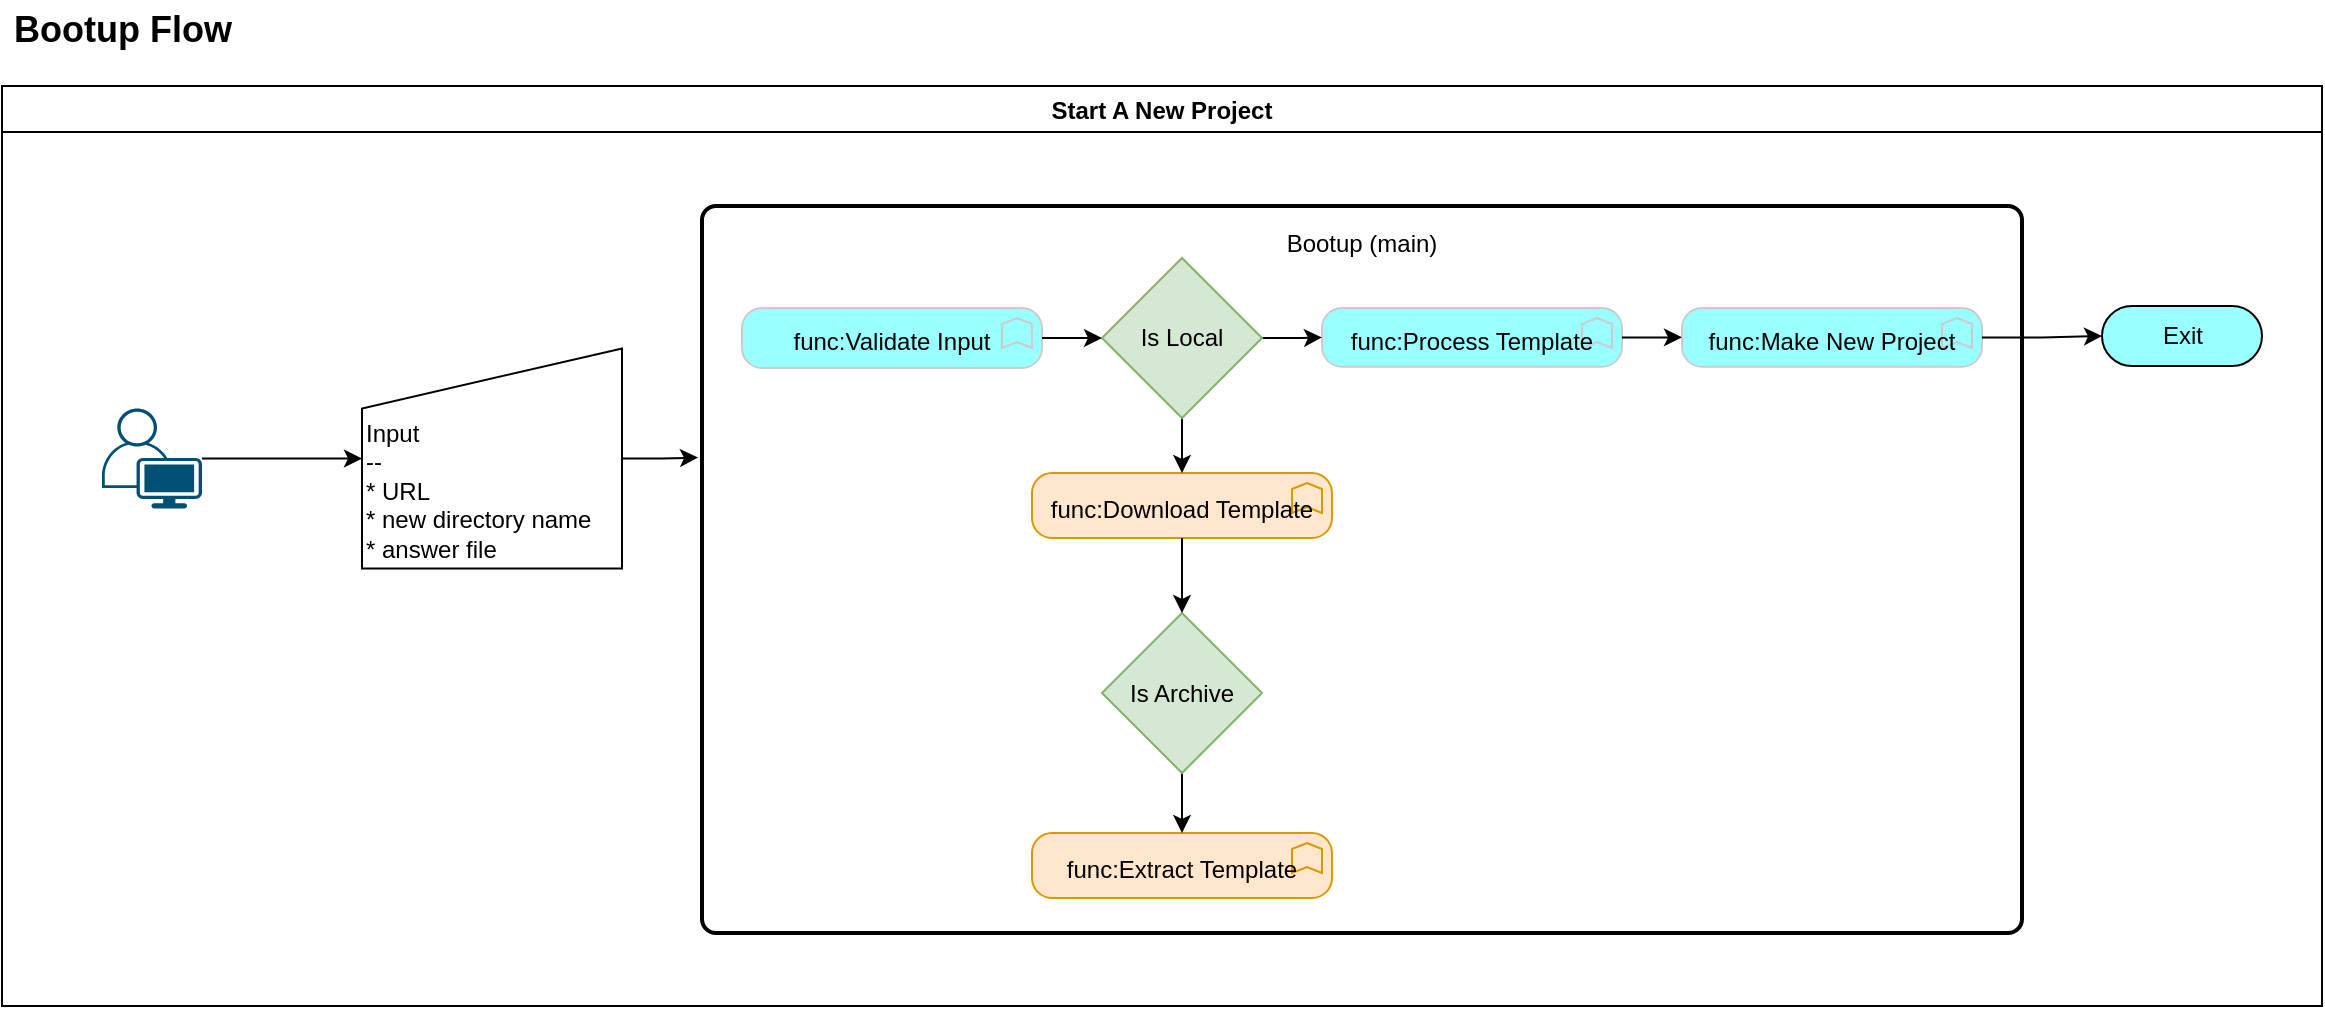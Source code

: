 <mxfile version="14.5.1" type="device"><diagram id="WYuCSoqIthd5XqRyHwBx" name="Page-1"><mxGraphModel dx="2128" dy="948" grid="1" gridSize="10" guides="1" tooltips="1" connect="1" arrows="1" fold="1" page="1" pageScale="1" pageWidth="850" pageHeight="1100" math="0" shadow="0"><root><mxCell id="0"/><mxCell id="1" parent="0"/><mxCell id="AaHHKbg-1rqs0EdVC1yP-10" value="Start A New Project" style="swimlane;" parent="1" vertex="1"><mxGeometry x="-560" y="60" width="1160" height="460" as="geometry"/></mxCell><mxCell id="UGbwgdSkhj9iNvkhDA21-21" style="edgeStyle=orthogonalEdgeStyle;rounded=0;orthogonalLoop=1;jettySize=auto;html=1;entryX=0;entryY=0.5;entryDx=0;entryDy=0;" edge="1" parent="AaHHKbg-1rqs0EdVC1yP-10" source="AaHHKbg-1rqs0EdVC1yP-1" target="UGbwgdSkhj9iNvkhDA21-20"><mxGeometry relative="1" as="geometry"/></mxCell><mxCell id="AaHHKbg-1rqs0EdVC1yP-1" value="" style="points=[[0.35,0,0],[0.98,0.51,0],[1,0.71,0],[0.67,1,0],[0,0.795,0],[0,0.65,0]];verticalLabelPosition=bottom;html=1;verticalAlign=top;aspect=fixed;align=center;pointerEvents=1;shape=mxgraph.cisco19.user;fillColor=#005073;strokeColor=none;shadow=0;sketch=0;" parent="AaHHKbg-1rqs0EdVC1yP-10" vertex="1"><mxGeometry x="50" y="161.25" width="50" height="50" as="geometry"/></mxCell><mxCell id="UGbwgdSkhj9iNvkhDA21-22" style="edgeStyle=orthogonalEdgeStyle;rounded=0;orthogonalLoop=1;jettySize=auto;html=1;entryX=-0.003;entryY=0.346;entryDx=0;entryDy=0;entryPerimeter=0;" edge="1" parent="AaHHKbg-1rqs0EdVC1yP-10" source="UGbwgdSkhj9iNvkhDA21-20" target="AaHHKbg-1rqs0EdVC1yP-40"><mxGeometry relative="1" as="geometry"/></mxCell><mxCell id="UGbwgdSkhj9iNvkhDA21-20" value="&lt;span style=&quot;&quot;&gt;Input&lt;/span&gt;&lt;br style=&quot;&quot;&gt;&lt;span style=&quot;&quot;&gt;--&lt;/span&gt;&lt;br style=&quot;&quot;&gt;&lt;span style=&quot;&quot;&gt;* URL&lt;/span&gt;&lt;br style=&quot;&quot;&gt;&lt;span style=&quot;&quot;&gt;* new directory name&lt;/span&gt;&lt;br style=&quot;&quot;&gt;&lt;span style=&quot;&quot;&gt;* answer file&lt;/span&gt;" style="shape=manualInput;whiteSpace=wrap;html=1;align=left;verticalAlign=bottom;" vertex="1" parent="AaHHKbg-1rqs0EdVC1yP-10"><mxGeometry x="180" y="131.25" width="130" height="110" as="geometry"/></mxCell><mxCell id="UGbwgdSkhj9iNvkhDA21-43" value="" style="group" vertex="1" connectable="0" parent="AaHHKbg-1rqs0EdVC1yP-10"><mxGeometry x="350" y="60" width="660" height="363.5" as="geometry"/></mxCell><mxCell id="AaHHKbg-1rqs0EdVC1yP-40" value="&lt;font style=&quot;font-size: 12px&quot;&gt;Bootup (main)&lt;/font&gt;" style="rounded=1;whiteSpace=wrap;html=1;absoluteArcSize=1;arcSize=14;strokeWidth=2;shadow=0;sketch=0;gradientColor=none;fontSize=18;align=center;verticalAlign=top;" parent="UGbwgdSkhj9iNvkhDA21-43" vertex="1"><mxGeometry width="660" height="363.5" as="geometry"/></mxCell><mxCell id="AaHHKbg-1rqs0EdVC1yP-56" value="&lt;font style=&quot;font-size: 12px&quot;&gt;func:Download Template&lt;br&gt;&lt;/font&gt;" style="html=1;outlineConnect=0;whiteSpace=wrap;shape=mxgraph.archimate3.application;appType=func;archiType=rounded;shadow=0;sketch=0;strokeColor=#d79b00;fontSize=18;fillColor=#ffe6cc;" parent="UGbwgdSkhj9iNvkhDA21-43" vertex="1"><mxGeometry x="165" y="133.5" width="150" height="32.5" as="geometry"/></mxCell><mxCell id="UGbwgdSkhj9iNvkhDA21-5" value="&lt;font style=&quot;font-size: 12px&quot;&gt;func:Validate Input&lt;br&gt;&lt;/font&gt;" style="html=1;outlineConnect=0;whiteSpace=wrap;fillColor=#99ffff;shape=mxgraph.archimate3.application;appType=func;archiType=rounded;shadow=0;sketch=0;strokeColor=#CCCCCC;fontSize=18;" vertex="1" parent="UGbwgdSkhj9iNvkhDA21-43"><mxGeometry x="20" y="51" width="150" height="30" as="geometry"/></mxCell><mxCell id="UGbwgdSkhj9iNvkhDA21-19" value="&lt;font style=&quot;font-size: 12px&quot;&gt;func:Process Template&lt;br&gt;&lt;/font&gt;" style="html=1;outlineConnect=0;whiteSpace=wrap;fillColor=#99ffff;shape=mxgraph.archimate3.application;appType=func;archiType=rounded;shadow=0;sketch=0;strokeColor=#CCCCCC;fontSize=18;" vertex="1" parent="UGbwgdSkhj9iNvkhDA21-43"><mxGeometry x="310" y="51" width="150" height="29.37" as="geometry"/></mxCell><mxCell id="UGbwgdSkhj9iNvkhDA21-18" value="&lt;font style=&quot;font-size: 12px&quot;&gt;func:Extract Template&lt;br&gt;&lt;/font&gt;" style="html=1;outlineConnect=0;whiteSpace=wrap;fillColor=#ffe6cc;shape=mxgraph.archimate3.application;appType=func;archiType=rounded;shadow=0;sketch=0;strokeColor=#d79b00;fontSize=18;" vertex="1" parent="UGbwgdSkhj9iNvkhDA21-43"><mxGeometry x="165" y="313.5" width="150" height="32.5" as="geometry"/></mxCell><mxCell id="UGbwgdSkhj9iNvkhDA21-24" style="edgeStyle=orthogonalEdgeStyle;rounded=0;orthogonalLoop=1;jettySize=auto;html=1;entryX=0.5;entryY=0;entryDx=0;entryDy=0;entryPerimeter=0;" edge="1" parent="UGbwgdSkhj9iNvkhDA21-43" source="UGbwgdSkhj9iNvkhDA21-23" target="AaHHKbg-1rqs0EdVC1yP-56"><mxGeometry relative="1" as="geometry"/></mxCell><mxCell id="UGbwgdSkhj9iNvkhDA21-30" style="edgeStyle=orthogonalEdgeStyle;rounded=0;orthogonalLoop=1;jettySize=auto;html=1;" edge="1" parent="UGbwgdSkhj9iNvkhDA21-43" source="UGbwgdSkhj9iNvkhDA21-23" target="UGbwgdSkhj9iNvkhDA21-19"><mxGeometry relative="1" as="geometry"/></mxCell><mxCell id="UGbwgdSkhj9iNvkhDA21-23" value="Is Local" style="rhombus;whiteSpace=wrap;html=1;align=center;fillColor=#d5e8d4;strokeColor=#82b366;" vertex="1" parent="UGbwgdSkhj9iNvkhDA21-43"><mxGeometry x="200" y="26" width="80" height="80" as="geometry"/></mxCell><mxCell id="UGbwgdSkhj9iNvkhDA21-29" style="edgeStyle=orthogonalEdgeStyle;rounded=0;orthogonalLoop=1;jettySize=auto;html=1;" edge="1" parent="UGbwgdSkhj9iNvkhDA21-43" source="UGbwgdSkhj9iNvkhDA21-5" target="UGbwgdSkhj9iNvkhDA21-23"><mxGeometry relative="1" as="geometry"/></mxCell><mxCell id="UGbwgdSkhj9iNvkhDA21-28" style="edgeStyle=orthogonalEdgeStyle;rounded=0;orthogonalLoop=1;jettySize=auto;html=1;entryX=0.5;entryY=0;entryDx=0;entryDy=0;entryPerimeter=0;" edge="1" parent="UGbwgdSkhj9iNvkhDA21-43" source="UGbwgdSkhj9iNvkhDA21-26" target="UGbwgdSkhj9iNvkhDA21-18"><mxGeometry relative="1" as="geometry"/></mxCell><mxCell id="UGbwgdSkhj9iNvkhDA21-26" value="Is Archive" style="rhombus;whiteSpace=wrap;html=1;align=center;fillColor=#d5e8d4;strokeColor=#82b366;" vertex="1" parent="UGbwgdSkhj9iNvkhDA21-43"><mxGeometry x="200" y="203.5" width="80" height="80" as="geometry"/></mxCell><mxCell id="UGbwgdSkhj9iNvkhDA21-27" style="edgeStyle=orthogonalEdgeStyle;rounded=0;orthogonalLoop=1;jettySize=auto;html=1;" edge="1" parent="UGbwgdSkhj9iNvkhDA21-43" source="AaHHKbg-1rqs0EdVC1yP-56" target="UGbwgdSkhj9iNvkhDA21-26"><mxGeometry relative="1" as="geometry"/></mxCell><mxCell id="UGbwgdSkhj9iNvkhDA21-34" value="&lt;font style=&quot;font-size: 12px&quot;&gt;func:Make New Project&lt;br&gt;&lt;/font&gt;" style="html=1;outlineConnect=0;whiteSpace=wrap;fillColor=#99ffff;shape=mxgraph.archimate3.application;appType=func;archiType=rounded;shadow=0;sketch=0;strokeColor=#CCCCCC;fontSize=18;" vertex="1" parent="UGbwgdSkhj9iNvkhDA21-43"><mxGeometry x="490" y="51" width="150" height="29.37" as="geometry"/></mxCell><mxCell id="UGbwgdSkhj9iNvkhDA21-36" style="edgeStyle=orthogonalEdgeStyle;rounded=0;orthogonalLoop=1;jettySize=auto;html=1;entryX=0;entryY=0.5;entryDx=0;entryDy=0;entryPerimeter=0;" edge="1" parent="UGbwgdSkhj9iNvkhDA21-43" source="UGbwgdSkhj9iNvkhDA21-19" target="UGbwgdSkhj9iNvkhDA21-34"><mxGeometry relative="1" as="geometry"/></mxCell><mxCell id="UGbwgdSkhj9iNvkhDA21-46" value="Exit" style="html=1;dashed=0;whitespace=wrap;shape=mxgraph.dfd.start;fillColor=#99FFFF;align=center;" vertex="1" parent="AaHHKbg-1rqs0EdVC1yP-10"><mxGeometry x="1050" y="110" width="80" height="30" as="geometry"/></mxCell><mxCell id="UGbwgdSkhj9iNvkhDA21-47" style="edgeStyle=orthogonalEdgeStyle;rounded=0;orthogonalLoop=1;jettySize=auto;html=1;" edge="1" parent="AaHHKbg-1rqs0EdVC1yP-10" source="UGbwgdSkhj9iNvkhDA21-34" target="UGbwgdSkhj9iNvkhDA21-46"><mxGeometry relative="1" as="geometry"/></mxCell><mxCell id="AaHHKbg-1rqs0EdVC1yP-9" value="Bootup Flow" style="text;html=1;align=center;verticalAlign=middle;resizable=0;points=[];autosize=1;fontSize=18;fontStyle=1" parent="1" vertex="1"><mxGeometry x="-560" y="17" width="120" height="30" as="geometry"/></mxCell></root></mxGraphModel></diagram></mxfile>